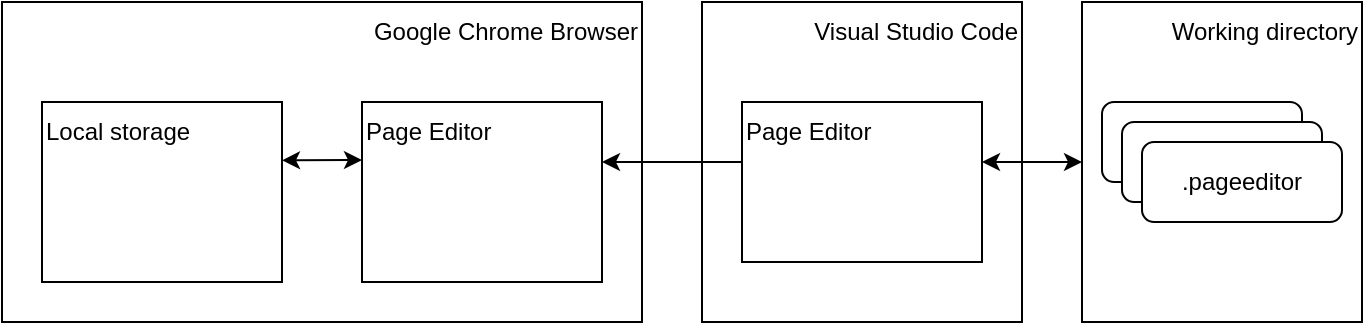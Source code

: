 <mxfile version="16.6.4" type="device"><diagram id="dbQob9xP8FOlrOyVlr7D" name="Page-1"><mxGraphModel dx="1121" dy="648" grid="1" gridSize="10" guides="1" tooltips="1" connect="1" arrows="1" fold="1" page="1" pageScale="1" pageWidth="850" pageHeight="1100" math="0" shadow="0"><root><mxCell id="0"/><mxCell id="1" parent="0"/><mxCell id="K5CbwcPVvdtz7D-77Pb5-1" value="" style="rounded=0;whiteSpace=wrap;html=1;" vertex="1" parent="1"><mxGeometry x="120" y="130" width="320" height="160" as="geometry"/></mxCell><mxCell id="K5CbwcPVvdtz7D-77Pb5-2" value="" style="rounded=0;whiteSpace=wrap;html=1;" vertex="1" parent="1"><mxGeometry x="140" y="180" width="120" height="90" as="geometry"/></mxCell><mxCell id="K5CbwcPVvdtz7D-77Pb5-3" value="Local storage" style="text;html=1;strokeColor=none;fillColor=none;align=left;verticalAlign=middle;whiteSpace=wrap;rounded=0;" vertex="1" parent="1"><mxGeometry x="140" y="180" width="80" height="30" as="geometry"/></mxCell><mxCell id="K5CbwcPVvdtz7D-77Pb5-4" value="" style="rounded=0;whiteSpace=wrap;html=1;" vertex="1" parent="1"><mxGeometry x="300" y="180" width="120" height="90" as="geometry"/></mxCell><mxCell id="K5CbwcPVvdtz7D-77Pb5-5" value="Page Editor" style="text;html=1;strokeColor=none;fillColor=none;align=left;verticalAlign=middle;whiteSpace=wrap;rounded=0;" vertex="1" parent="1"><mxGeometry x="300" y="180" width="120" height="30" as="geometry"/></mxCell><mxCell id="K5CbwcPVvdtz7D-77Pb5-6" value="" style="rounded=0;whiteSpace=wrap;html=1;" vertex="1" parent="1"><mxGeometry x="470" y="130" width="160" height="160" as="geometry"/></mxCell><mxCell id="K5CbwcPVvdtz7D-77Pb5-7" value="Google Chrome Browser" style="text;html=1;strokeColor=none;fillColor=none;align=right;verticalAlign=middle;whiteSpace=wrap;rounded=0;" vertex="1" parent="1"><mxGeometry x="280" y="130" width="160" height="30" as="geometry"/></mxCell><mxCell id="K5CbwcPVvdtz7D-77Pb5-8" value="Visual Studio Code" style="text;html=1;strokeColor=none;fillColor=none;align=right;verticalAlign=middle;whiteSpace=wrap;rounded=0;" vertex="1" parent="1"><mxGeometry x="470" y="130" width="160" height="30" as="geometry"/></mxCell><mxCell id="K5CbwcPVvdtz7D-77Pb5-9" value="" style="rounded=0;whiteSpace=wrap;html=1;" vertex="1" parent="1"><mxGeometry x="660" y="130" width="140" height="160" as="geometry"/></mxCell><mxCell id="K5CbwcPVvdtz7D-77Pb5-10" value="Working directory" style="text;html=1;strokeColor=none;fillColor=none;align=right;verticalAlign=middle;whiteSpace=wrap;rounded=0;" vertex="1" parent="1"><mxGeometry x="700" y="130" width="100" height="30" as="geometry"/></mxCell><mxCell id="K5CbwcPVvdtz7D-77Pb5-11" value="" style="endArrow=classic;startArrow=classic;html=1;rounded=0;entryX=0;entryY=0.5;entryDx=0;entryDy=0;exitX=1;exitY=1;exitDx=0;exitDy=0;" edge="1" parent="1" source="K5CbwcPVvdtz7D-77Pb5-13" target="K5CbwcPVvdtz7D-77Pb5-9"><mxGeometry width="50" height="50" relative="1" as="geometry"><mxPoint x="660" y="330" as="sourcePoint"/><mxPoint x="710" y="280" as="targetPoint"/></mxGeometry></mxCell><mxCell id="K5CbwcPVvdtz7D-77Pb5-12" value="" style="rounded=0;whiteSpace=wrap;html=1;" vertex="1" parent="1"><mxGeometry x="490" y="180" width="120" height="80" as="geometry"/></mxCell><mxCell id="K5CbwcPVvdtz7D-77Pb5-13" value="Page Editor" style="text;html=1;strokeColor=none;fillColor=none;align=left;verticalAlign=middle;whiteSpace=wrap;rounded=0;" vertex="1" parent="1"><mxGeometry x="490" y="180" width="120" height="30" as="geometry"/></mxCell><mxCell id="K5CbwcPVvdtz7D-77Pb5-15" value="" style="endArrow=classic;startArrow=classic;html=1;rounded=0;exitX=1;exitY=1;exitDx=0;exitDy=0;" edge="1" parent="1"><mxGeometry width="50" height="50" relative="1" as="geometry"><mxPoint x="260" y="209.17" as="sourcePoint"/><mxPoint x="300" y="209" as="targetPoint"/></mxGeometry></mxCell><mxCell id="K5CbwcPVvdtz7D-77Pb5-20" value="" style="rounded=1;whiteSpace=wrap;html=1;" vertex="1" parent="1"><mxGeometry x="670" y="180" width="100" height="40" as="geometry"/></mxCell><mxCell id="K5CbwcPVvdtz7D-77Pb5-21" value="" style="rounded=1;whiteSpace=wrap;html=1;" vertex="1" parent="1"><mxGeometry x="680" y="190" width="100" height="40" as="geometry"/></mxCell><mxCell id="K5CbwcPVvdtz7D-77Pb5-22" value=".pageeditor" style="rounded=1;whiteSpace=wrap;html=1;" vertex="1" parent="1"><mxGeometry x="690" y="200" width="100" height="40" as="geometry"/></mxCell><mxCell id="K5CbwcPVvdtz7D-77Pb5-26" value="" style="endArrow=none;startArrow=classic;html=1;rounded=0;entryX=0;entryY=1;entryDx=0;entryDy=0;exitX=1;exitY=1;exitDx=0;exitDy=0;endFill=0;" edge="1" parent="1" source="K5CbwcPVvdtz7D-77Pb5-5" target="K5CbwcPVvdtz7D-77Pb5-13"><mxGeometry width="50" height="50" relative="1" as="geometry"><mxPoint x="440" y="370" as="sourcePoint"/><mxPoint x="490" y="320" as="targetPoint"/></mxGeometry></mxCell></root></mxGraphModel></diagram></mxfile>